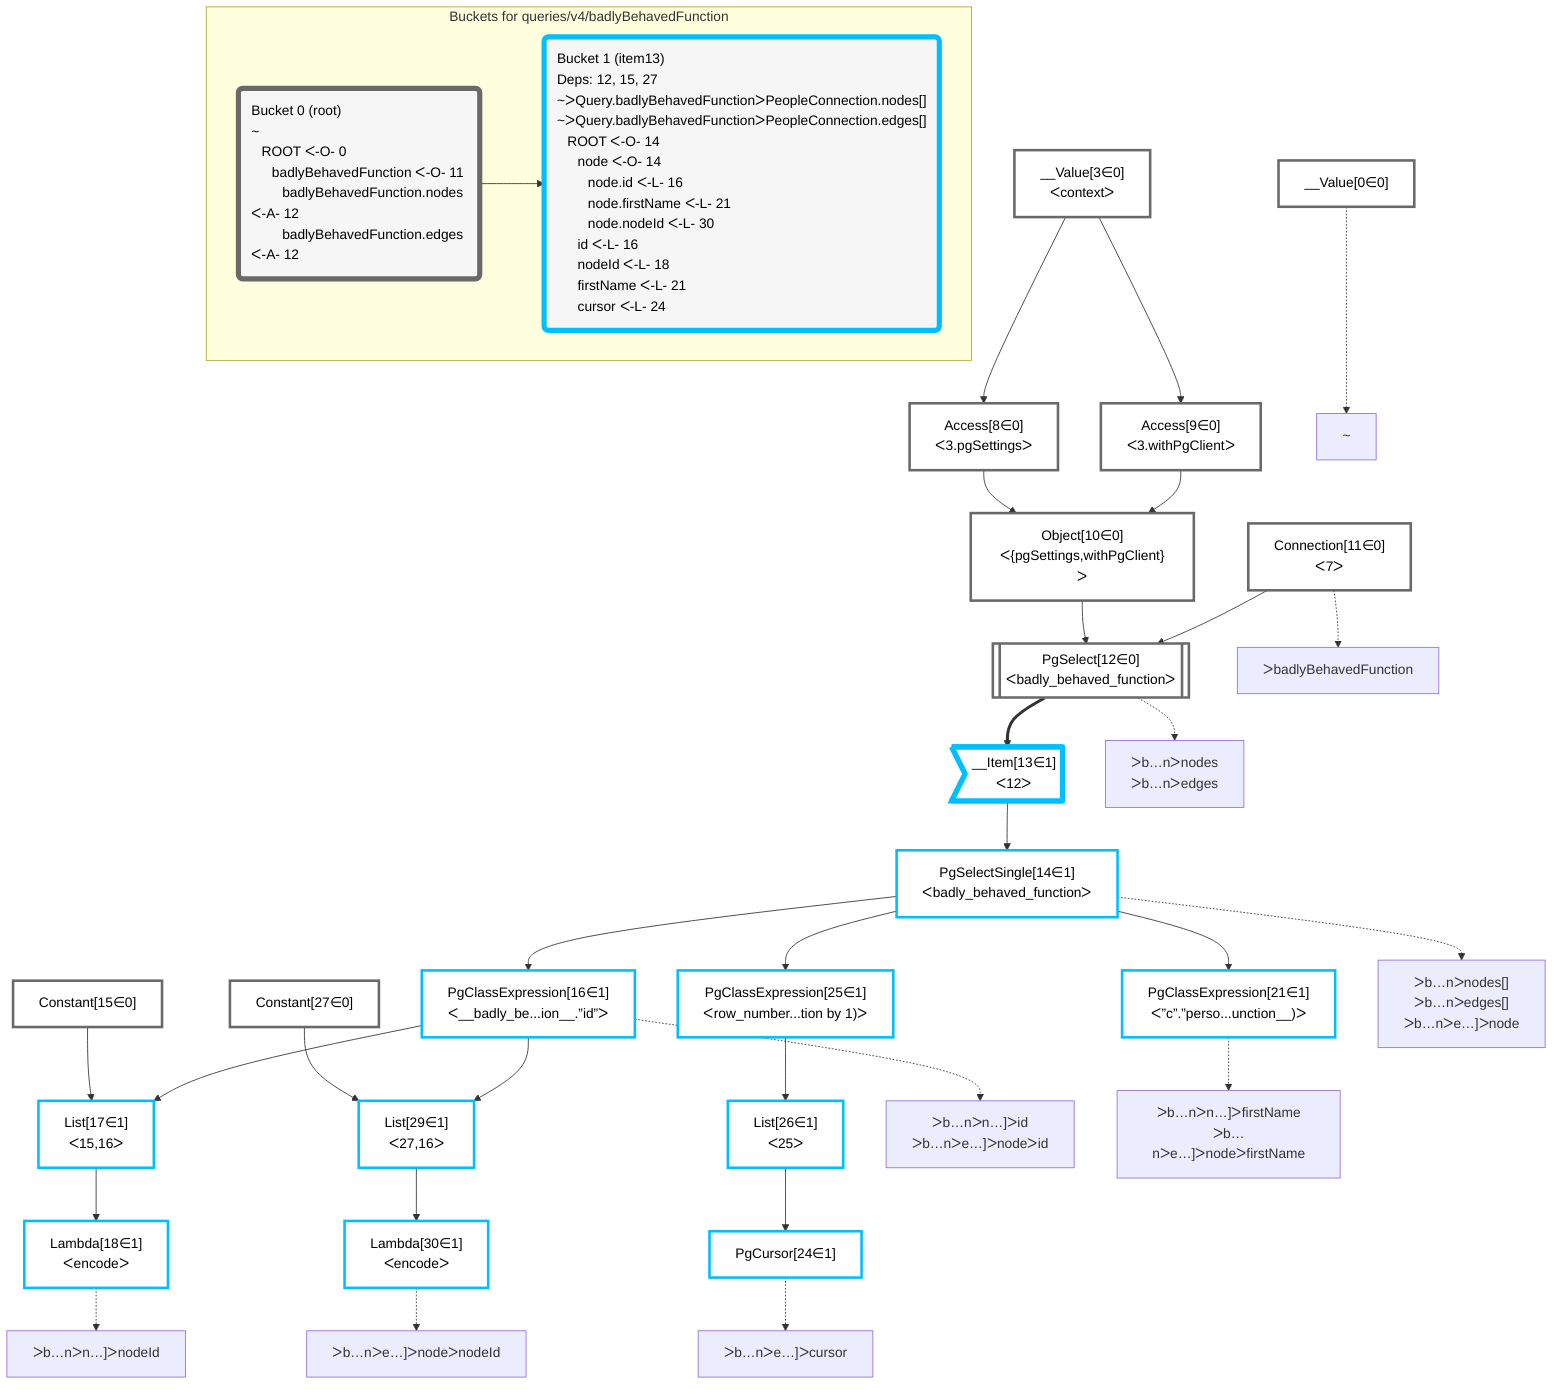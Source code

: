 graph TD
    classDef path fill:#eee,stroke:#000,color:#000
    classDef plan fill:#fff,stroke-width:3px,color:#000
    classDef itemplan fill:#fff,stroke-width:6px,color:#000
    classDef sideeffectplan fill:#f00,stroke-width:6px,color:#000
    classDef bucket fill:#f6f6f6,color:#000,stroke-width:6px,text-align:left


    %% define plans
    __Value0["__Value[0∈0]"]:::plan
    __Value3["__Value[3∈0]<br />ᐸcontextᐳ"]:::plan
    Access8["Access[8∈0]<br />ᐸ3.pgSettingsᐳ"]:::plan
    Access9["Access[9∈0]<br />ᐸ3.withPgClientᐳ"]:::plan
    Object10["Object[10∈0]<br />ᐸ{pgSettings,withPgClient}ᐳ"]:::plan
    Connection11["Connection[11∈0]<br />ᐸ7ᐳ"]:::plan
    PgSelect12[["PgSelect[12∈0]<br />ᐸbadly_behaved_functionᐳ"]]:::plan
    __Item13>"__Item[13∈1]<br />ᐸ12ᐳ"]:::itemplan
    PgSelectSingle14["PgSelectSingle[14∈1]<br />ᐸbadly_behaved_functionᐳ"]:::plan
    Constant15["Constant[15∈0]"]:::plan
    PgClassExpression16["PgClassExpression[16∈1]<br />ᐸ__badly_be...ion__.”id”ᐳ"]:::plan
    List17["List[17∈1]<br />ᐸ15,16ᐳ"]:::plan
    Lambda18["Lambda[18∈1]<br />ᐸencodeᐳ"]:::plan
    PgClassExpression21["PgClassExpression[21∈1]<br />ᐸ”c”.”perso...unction__)ᐳ"]:::plan
    PgClassExpression25["PgClassExpression[25∈1]<br />ᐸrow_number...tion by 1)ᐳ"]:::plan
    List26["List[26∈1]<br />ᐸ25ᐳ"]:::plan
    PgCursor24["PgCursor[24∈1]"]:::plan
    Constant27["Constant[27∈0]"]:::plan
    List29["List[29∈1]<br />ᐸ27,16ᐳ"]:::plan
    Lambda30["Lambda[30∈1]<br />ᐸencodeᐳ"]:::plan

    %% plan dependencies
    __Value3 --> Access8
    __Value3 --> Access9
    Access8 & Access9 --> Object10
    Object10 & Connection11 --> PgSelect12
    PgSelect12 ==> __Item13
    __Item13 --> PgSelectSingle14
    PgSelectSingle14 --> PgClassExpression16
    Constant15 & PgClassExpression16 --> List17
    List17 --> Lambda18
    PgSelectSingle14 --> PgClassExpression21
    PgSelectSingle14 --> PgClassExpression25
    PgClassExpression25 --> List26
    List26 --> PgCursor24
    Constant27 & PgClassExpression16 --> List29
    List29 --> Lambda30

    %% plan-to-path relationships
    P0["~"]
    __Value0 -.-> P0
    P11["ᐳbadlyBehavedFunction"]
    Connection11 -.-> P11
    P12["ᐳb…nᐳnodes<br />ᐳb…nᐳedges"]
    PgSelect12 -.-> P12
    P14["ᐳb…nᐳnodes[]<br />ᐳb…nᐳedges[]<br />ᐳb…nᐳe…]ᐳnode"]
    PgSelectSingle14 -.-> P14
    P16["ᐳb…nᐳn…]ᐳid<br />ᐳb…nᐳe…]ᐳnodeᐳid"]
    PgClassExpression16 -.-> P16
    P18["ᐳb…nᐳn…]ᐳnodeId"]
    Lambda18 -.-> P18
    P21["ᐳb…nᐳn…]ᐳfirstName<br />ᐳb…nᐳe…]ᐳnodeᐳfirstName"]
    PgClassExpression21 -.-> P21
    P24["ᐳb…nᐳe…]ᐳcursor"]
    PgCursor24 -.-> P24
    P30["ᐳb…nᐳe…]ᐳnodeᐳnodeId"]
    Lambda30 -.-> P30

    subgraph "Buckets for queries/v4/badlyBehavedFunction"
    Bucket0("Bucket 0 (root)<br />~<br />⠀ROOT ᐸ-O- 0<br />⠀⠀badlyBehavedFunction ᐸ-O- 11<br />⠀⠀⠀badlyBehavedFunction.nodes ᐸ-A- 12<br />⠀⠀⠀badlyBehavedFunction.edges ᐸ-A- 12"):::bucket
    classDef bucket0 stroke:#696969
    class Bucket0,__Value0,__Value3,Access8,Access9,Object10,Connection11,PgSelect12,Constant15,Constant27 bucket0
    Bucket1("Bucket 1 (item13)<br />Deps: 12, 15, 27<br />~ᐳQuery.badlyBehavedFunctionᐳPeopleConnection.nodes[]<br />~ᐳQuery.badlyBehavedFunctionᐳPeopleConnection.edges[]<br />⠀ROOT ᐸ-O- 14<br />⠀⠀node ᐸ-O- 14<br />⠀⠀⠀node.id ᐸ-L- 16<br />⠀⠀⠀node.firstName ᐸ-L- 21<br />⠀⠀⠀node.nodeId ᐸ-L- 30<br />⠀⠀id ᐸ-L- 16<br />⠀⠀nodeId ᐸ-L- 18<br />⠀⠀firstName ᐸ-L- 21<br />⠀⠀cursor ᐸ-L- 24"):::bucket
    classDef bucket1 stroke:#00bfff
    class Bucket1,__Item13,PgSelectSingle14,PgClassExpression16,List17,Lambda18,PgClassExpression21,PgCursor24,PgClassExpression25,List26,List29,Lambda30 bucket1
    Bucket0 --> Bucket1
    end